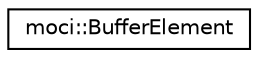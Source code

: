 digraph "Graphical Class Hierarchy"
{
 // INTERACTIVE_SVG=YES
  edge [fontname="Helvetica",fontsize="10",labelfontname="Helvetica",labelfontsize="10"];
  node [fontname="Helvetica",fontsize="10",shape=record];
  rankdir="LR";
  Node0 [label="moci::BufferElement",height=0.2,width=0.4,color="black", fillcolor="white", style="filled",URL="$structmoci_1_1BufferElement.html"];
}
